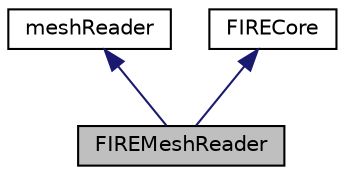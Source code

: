 digraph "FIREMeshReader"
{
  bgcolor="transparent";
  edge [fontname="Helvetica",fontsize="10",labelfontname="Helvetica",labelfontsize="10"];
  node [fontname="Helvetica",fontsize="10",shape=record];
  Node1 [label="FIREMeshReader",height=0.2,width=0.4,color="black", fillcolor="grey75", style="filled" fontcolor="black"];
  Node2 -> Node1 [dir="back",color="midnightblue",fontsize="10",style="solid",fontname="Helvetica"];
  Node2 [label="meshReader",height=0.2,width=0.4,color="black",URL="$classFoam_1_1meshReader.html",tooltip="This class supports creating polyMeshes with baffles. "];
  Node3 -> Node1 [dir="back",color="midnightblue",fontsize="10",style="solid",fontname="Helvetica"];
  Node3 [label="FIRECore",height=0.2,width=0.4,color="black",URL="$classFoam_1_1fileFormats_1_1FIRECore.html",tooltip="Core routines used when reading/writing AVL/FIRE files. "];
}
